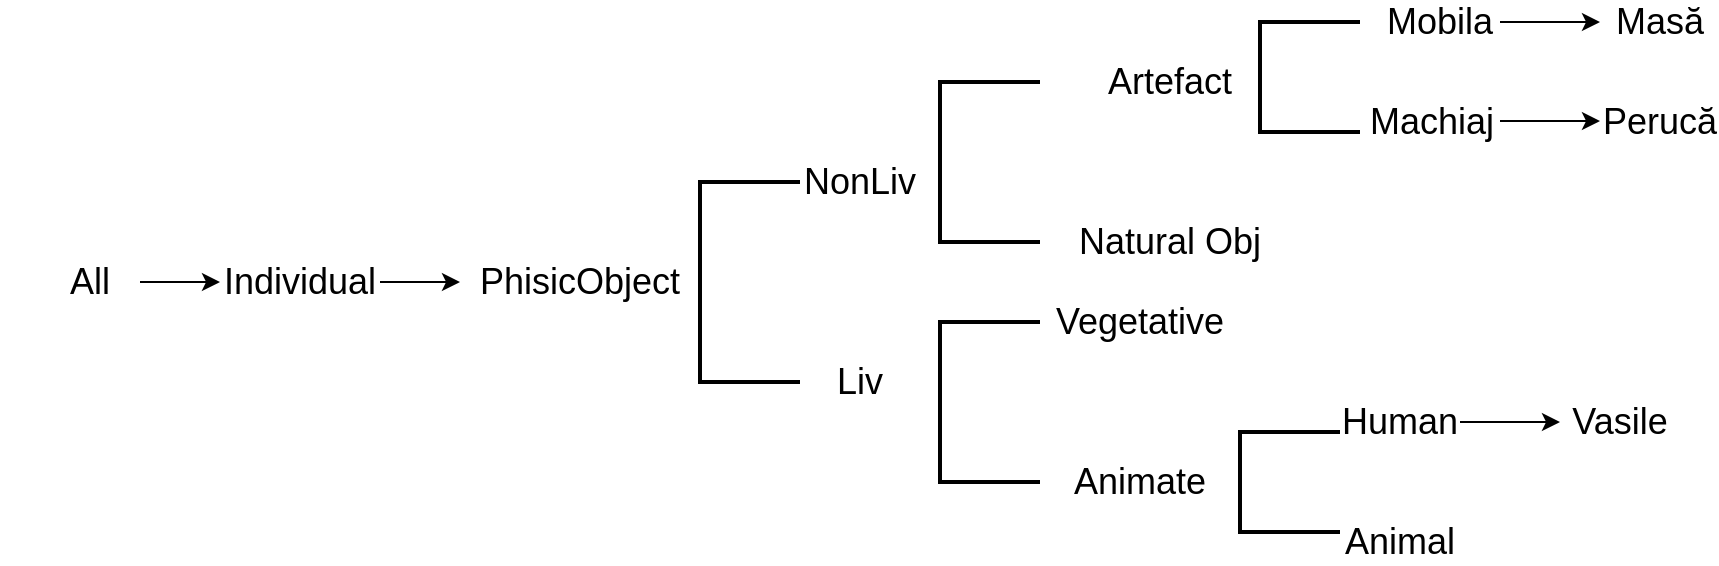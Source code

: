 <mxfile version="13.8.2" type="device"><diagram id="GNxxp61zbTVyIGYFe2rn" name="Page-1"><mxGraphModel dx="454" dy="744" grid="1" gridSize="10" guides="1" tooltips="1" connect="1" arrows="1" fold="1" page="1" pageScale="1" pageWidth="850" pageHeight="1100" math="0" shadow="0"><root><mxCell id="0"/><mxCell id="1" parent="0"/><mxCell id="xmoddh8GtT65U91fyQfc-1" value="&lt;font style=&quot;font-size: 18px&quot;&gt;All&lt;/font&gt;" style="text;html=1;strokeColor=none;fillColor=none;align=center;verticalAlign=middle;whiteSpace=wrap;rounded=0;" vertex="1" parent="1"><mxGeometry x="50" y="360" width="90" height="40" as="geometry"/></mxCell><mxCell id="xmoddh8GtT65U91fyQfc-2" value="" style="endArrow=classic;html=1;" edge="1" parent="1"><mxGeometry width="50" height="50" relative="1" as="geometry"><mxPoint x="120" y="380" as="sourcePoint"/><mxPoint x="160" y="380" as="targetPoint"/></mxGeometry></mxCell><mxCell id="xmoddh8GtT65U91fyQfc-3" value="&lt;font style=&quot;font-size: 18px&quot;&gt;Individual&lt;/font&gt;" style="text;html=1;strokeColor=none;fillColor=none;align=center;verticalAlign=middle;whiteSpace=wrap;rounded=0;" vertex="1" parent="1"><mxGeometry x="180" y="370" width="40" height="20" as="geometry"/></mxCell><mxCell id="xmoddh8GtT65U91fyQfc-5" value="" style="endArrow=classic;html=1;" edge="1" parent="1"><mxGeometry width="50" height="50" relative="1" as="geometry"><mxPoint x="240" y="380" as="sourcePoint"/><mxPoint x="280" y="380" as="targetPoint"/></mxGeometry></mxCell><mxCell id="xmoddh8GtT65U91fyQfc-6" value="&lt;font style=&quot;font-size: 18px&quot;&gt;PhisicObject&lt;/font&gt;" style="text;html=1;strokeColor=none;fillColor=none;align=center;verticalAlign=middle;whiteSpace=wrap;rounded=0;" vertex="1" parent="1"><mxGeometry x="320" y="370" width="40" height="20" as="geometry"/></mxCell><mxCell id="xmoddh8GtT65U91fyQfc-8" value="" style="strokeWidth=2;html=1;shape=mxgraph.flowchart.annotation_1;align=left;pointerEvents=1;" vertex="1" parent="1"><mxGeometry x="400" y="330" width="50" height="100" as="geometry"/></mxCell><mxCell id="xmoddh8GtT65U91fyQfc-9" value="&lt;font style=&quot;font-size: 18px&quot;&gt;NonLiv&lt;/font&gt;" style="text;html=1;strokeColor=none;fillColor=none;align=center;verticalAlign=middle;whiteSpace=wrap;rounded=0;" vertex="1" parent="1"><mxGeometry x="460" y="320" width="40" height="20" as="geometry"/></mxCell><mxCell id="xmoddh8GtT65U91fyQfc-11" value="&lt;font style=&quot;font-size: 18px&quot;&gt;Liv&lt;/font&gt;" style="text;html=1;strokeColor=none;fillColor=none;align=center;verticalAlign=middle;whiteSpace=wrap;rounded=0;" vertex="1" parent="1"><mxGeometry x="460" y="420" width="40" height="20" as="geometry"/></mxCell><mxCell id="xmoddh8GtT65U91fyQfc-13" value="" style="strokeWidth=2;html=1;shape=mxgraph.flowchart.annotation_1;align=left;pointerEvents=1;" vertex="1" parent="1"><mxGeometry x="520" y="280" width="50" height="80" as="geometry"/></mxCell><mxCell id="xmoddh8GtT65U91fyQfc-14" value="" style="strokeWidth=2;html=1;shape=mxgraph.flowchart.annotation_1;align=left;pointerEvents=1;" vertex="1" parent="1"><mxGeometry x="520" y="400" width="50" height="80" as="geometry"/></mxCell><mxCell id="xmoddh8GtT65U91fyQfc-15" style="edgeStyle=orthogonalEdgeStyle;rounded=0;orthogonalLoop=1;jettySize=auto;html=1;exitX=0.5;exitY=1;exitDx=0;exitDy=0;exitPerimeter=0;" edge="1" parent="1" source="xmoddh8GtT65U91fyQfc-13" target="xmoddh8GtT65U91fyQfc-13"><mxGeometry relative="1" as="geometry"/></mxCell><mxCell id="xmoddh8GtT65U91fyQfc-18" value="&lt;font style=&quot;font-size: 18px&quot;&gt;Natural Obj&lt;/font&gt;" style="text;html=1;strokeColor=none;fillColor=none;align=center;verticalAlign=middle;whiteSpace=wrap;rounded=0;" vertex="1" parent="1"><mxGeometry x="580" y="350" width="110" height="20" as="geometry"/></mxCell><mxCell id="xmoddh8GtT65U91fyQfc-19" value="&lt;span style=&quot;font-size: 18px&quot;&gt;Artefact&lt;/span&gt;" style="text;html=1;strokeColor=none;fillColor=none;align=center;verticalAlign=middle;whiteSpace=wrap;rounded=0;" vertex="1" parent="1"><mxGeometry x="615" y="270" width="40" height="20" as="geometry"/></mxCell><mxCell id="xmoddh8GtT65U91fyQfc-21" value="" style="strokeWidth=2;html=1;shape=mxgraph.flowchart.annotation_1;align=left;pointerEvents=1;" vertex="1" parent="1"><mxGeometry x="680" y="250" width="50" height="55" as="geometry"/></mxCell><mxCell id="xmoddh8GtT65U91fyQfc-22" value="&lt;span style=&quot;font-size: 18px&quot;&gt;Mobila&lt;/span&gt;" style="text;html=1;strokeColor=none;fillColor=none;align=center;verticalAlign=middle;whiteSpace=wrap;rounded=0;" vertex="1" parent="1"><mxGeometry x="750" y="240" width="40" height="20" as="geometry"/></mxCell><mxCell id="xmoddh8GtT65U91fyQfc-23" value="&lt;font style=&quot;font-size: 18px&quot;&gt;Machiaj&lt;/font&gt;" style="text;html=1;strokeColor=none;fillColor=none;align=center;verticalAlign=middle;whiteSpace=wrap;rounded=0;" vertex="1" parent="1"><mxGeometry x="746" y="290" width="40" height="20" as="geometry"/></mxCell><mxCell id="xmoddh8GtT65U91fyQfc-24" value="" style="endArrow=classic;html=1;" edge="1" parent="1"><mxGeometry width="50" height="50" relative="1" as="geometry"><mxPoint x="800" y="250" as="sourcePoint"/><mxPoint x="850" y="250" as="targetPoint"/></mxGeometry></mxCell><mxCell id="xmoddh8GtT65U91fyQfc-25" value="" style="endArrow=classic;html=1;" edge="1" parent="1"><mxGeometry width="50" height="50" relative="1" as="geometry"><mxPoint x="800" y="299.5" as="sourcePoint"/><mxPoint x="850" y="299.5" as="targetPoint"/></mxGeometry></mxCell><mxCell id="xmoddh8GtT65U91fyQfc-26" value="&lt;font style=&quot;font-size: 18px&quot;&gt;Masă&lt;/font&gt;" style="text;html=1;strokeColor=none;fillColor=none;align=center;verticalAlign=middle;whiteSpace=wrap;rounded=0;" vertex="1" parent="1"><mxGeometry x="860" y="240" width="40" height="20" as="geometry"/></mxCell><mxCell id="xmoddh8GtT65U91fyQfc-27" value="&lt;font style=&quot;font-size: 18px&quot;&gt;Perucă&lt;/font&gt;" style="text;html=1;strokeColor=none;fillColor=none;align=center;verticalAlign=middle;whiteSpace=wrap;rounded=0;" vertex="1" parent="1"><mxGeometry x="860" y="290" width="40" height="20" as="geometry"/></mxCell><mxCell id="xmoddh8GtT65U91fyQfc-28" value="&lt;font style=&quot;font-size: 18px&quot;&gt;Animate&lt;/font&gt;" style="text;html=1;strokeColor=none;fillColor=none;align=center;verticalAlign=middle;whiteSpace=wrap;rounded=0;" vertex="1" parent="1"><mxGeometry x="600" y="470" width="40" height="20" as="geometry"/></mxCell><mxCell id="xmoddh8GtT65U91fyQfc-29" value="&lt;span style=&quot;font-size: 18px&quot;&gt;Vegetative&lt;/span&gt;" style="text;html=1;strokeColor=none;fillColor=none;align=center;verticalAlign=middle;whiteSpace=wrap;rounded=0;" vertex="1" parent="1"><mxGeometry x="600" y="390" width="40" height="20" as="geometry"/></mxCell><mxCell id="xmoddh8GtT65U91fyQfc-30" value="" style="strokeWidth=2;html=1;shape=mxgraph.flowchart.annotation_1;align=left;pointerEvents=1;" vertex="1" parent="1"><mxGeometry x="670" y="455" width="50" height="50" as="geometry"/></mxCell><mxCell id="xmoddh8GtT65U91fyQfc-31" value="&lt;font style=&quot;font-size: 18px&quot;&gt;Human&lt;/font&gt;" style="text;html=1;strokeColor=none;fillColor=none;align=center;verticalAlign=middle;whiteSpace=wrap;rounded=0;" vertex="1" parent="1"><mxGeometry x="730" y="440" width="40" height="20" as="geometry"/></mxCell><mxCell id="xmoddh8GtT65U91fyQfc-32" value="&lt;span style=&quot;font-size: 18px&quot;&gt;Animal&lt;/span&gt;" style="text;html=1;strokeColor=none;fillColor=none;align=center;verticalAlign=middle;whiteSpace=wrap;rounded=0;" vertex="1" parent="1"><mxGeometry x="730" y="500" width="40" height="20" as="geometry"/></mxCell><mxCell id="xmoddh8GtT65U91fyQfc-33" value="" style="endArrow=classic;html=1;" edge="1" parent="1"><mxGeometry width="50" height="50" relative="1" as="geometry"><mxPoint x="780" y="450" as="sourcePoint"/><mxPoint x="830" y="450" as="targetPoint"/></mxGeometry></mxCell><mxCell id="xmoddh8GtT65U91fyQfc-34" value="&lt;font style=&quot;font-size: 18px&quot;&gt;Vasile&lt;/font&gt;" style="text;html=1;strokeColor=none;fillColor=none;align=center;verticalAlign=middle;whiteSpace=wrap;rounded=0;" vertex="1" parent="1"><mxGeometry x="840" y="440" width="40" height="20" as="geometry"/></mxCell></root></mxGraphModel></diagram></mxfile>